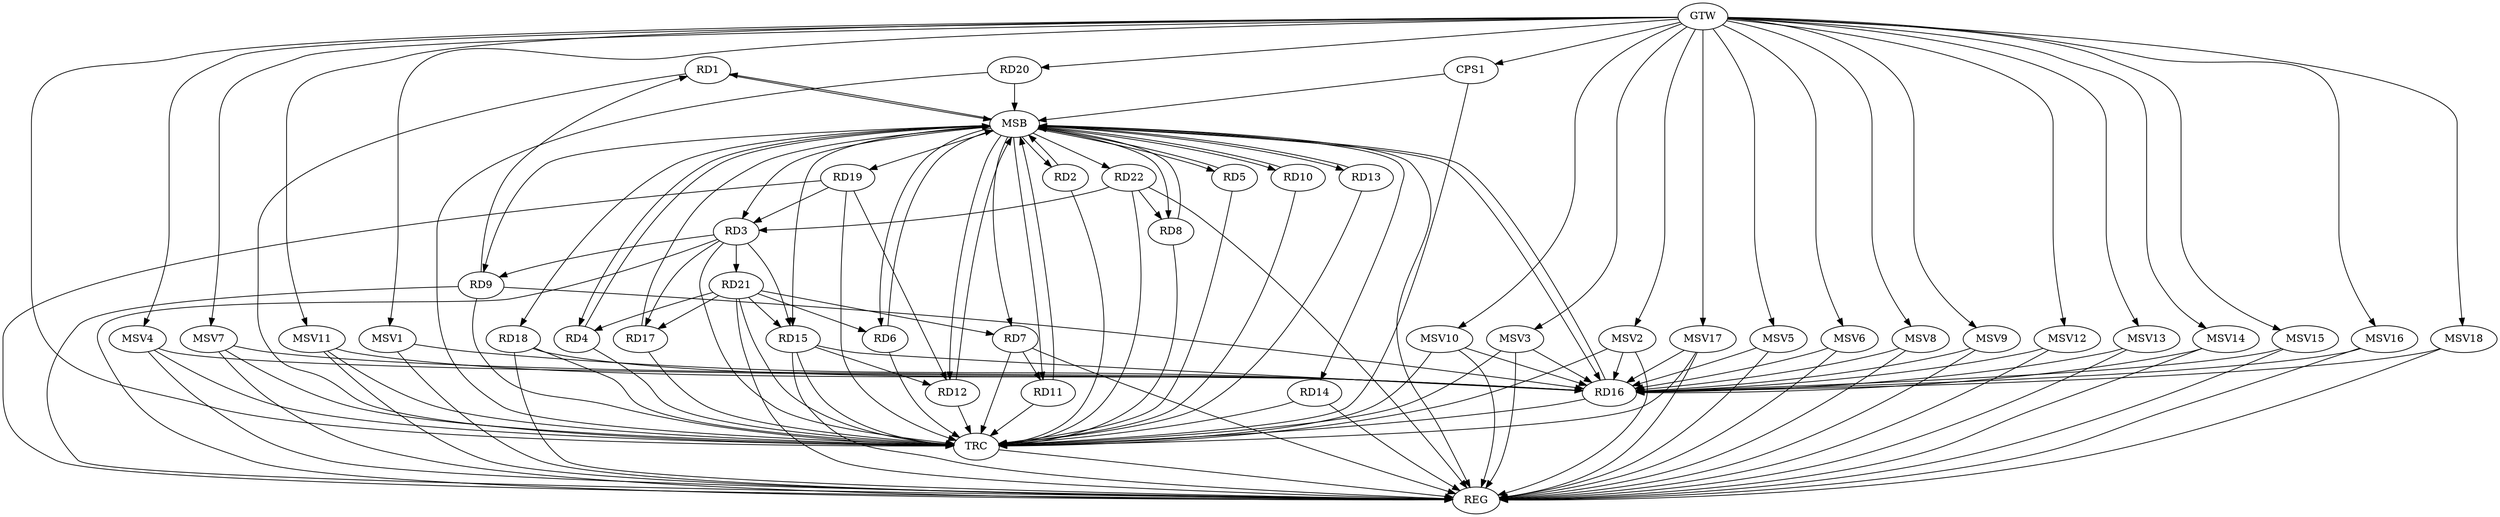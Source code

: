 strict digraph G {
  RD1 [ label="RD1" ];
  RD2 [ label="RD2" ];
  RD3 [ label="RD3" ];
  RD4 [ label="RD4" ];
  RD5 [ label="RD5" ];
  RD6 [ label="RD6" ];
  RD7 [ label="RD7" ];
  RD8 [ label="RD8" ];
  RD9 [ label="RD9" ];
  RD10 [ label="RD10" ];
  RD11 [ label="RD11" ];
  RD12 [ label="RD12" ];
  RD13 [ label="RD13" ];
  RD14 [ label="RD14" ];
  RD15 [ label="RD15" ];
  RD16 [ label="RD16" ];
  RD17 [ label="RD17" ];
  RD18 [ label="RD18" ];
  RD19 [ label="RD19" ];
  RD20 [ label="RD20" ];
  RD21 [ label="RD21" ];
  RD22 [ label="RD22" ];
  CPS1 [ label="CPS1" ];
  GTW [ label="GTW" ];
  REG [ label="REG" ];
  MSB [ label="MSB" ];
  TRC [ label="TRC" ];
  MSV1 [ label="MSV1" ];
  MSV2 [ label="MSV2" ];
  MSV3 [ label="MSV3" ];
  MSV4 [ label="MSV4" ];
  MSV5 [ label="MSV5" ];
  MSV6 [ label="MSV6" ];
  MSV7 [ label="MSV7" ];
  MSV8 [ label="MSV8" ];
  MSV9 [ label="MSV9" ];
  MSV10 [ label="MSV10" ];
  MSV11 [ label="MSV11" ];
  MSV12 [ label="MSV12" ];
  MSV13 [ label="MSV13" ];
  MSV14 [ label="MSV14" ];
  MSV15 [ label="MSV15" ];
  MSV16 [ label="MSV16" ];
  MSV17 [ label="MSV17" ];
  MSV18 [ label="MSV18" ];
  RD9 -> RD1;
  RD3 -> RD9;
  RD3 -> RD15;
  RD3 -> RD17;
  RD19 -> RD3;
  RD3 -> RD21;
  RD22 -> RD3;
  RD21 -> RD4;
  RD21 -> RD6;
  RD7 -> RD11;
  RD21 -> RD7;
  RD22 -> RD8;
  RD9 -> RD16;
  RD15 -> RD12;
  RD19 -> RD12;
  RD15 -> RD16;
  RD21 -> RD15;
  RD18 -> RD16;
  RD21 -> RD17;
  GTW -> RD20;
  GTW -> CPS1;
  RD3 -> REG;
  RD7 -> REG;
  RD9 -> REG;
  RD14 -> REG;
  RD15 -> REG;
  RD18 -> REG;
  RD19 -> REG;
  RD21 -> REG;
  RD22 -> REG;
  RD1 -> MSB;
  MSB -> RD10;
  MSB -> RD12;
  MSB -> RD16;
  MSB -> REG;
  RD2 -> MSB;
  MSB -> RD22;
  RD4 -> MSB;
  MSB -> RD7;
  RD5 -> MSB;
  MSB -> RD2;
  MSB -> RD6;
  MSB -> RD13;
  MSB -> RD15;
  RD6 -> MSB;
  MSB -> RD1;
  RD8 -> MSB;
  RD10 -> MSB;
  MSB -> RD3;
  MSB -> RD8;
  RD11 -> MSB;
  RD12 -> MSB;
  MSB -> RD4;
  RD13 -> MSB;
  MSB -> RD9;
  MSB -> RD14;
  RD16 -> MSB;
  MSB -> RD5;
  MSB -> RD11;
  MSB -> RD18;
  RD17 -> MSB;
  RD20 -> MSB;
  CPS1 -> MSB;
  MSB -> RD19;
  RD1 -> TRC;
  RD2 -> TRC;
  RD3 -> TRC;
  RD4 -> TRC;
  RD5 -> TRC;
  RD6 -> TRC;
  RD7 -> TRC;
  RD8 -> TRC;
  RD9 -> TRC;
  RD10 -> TRC;
  RD11 -> TRC;
  RD12 -> TRC;
  RD13 -> TRC;
  RD14 -> TRC;
  RD15 -> TRC;
  RD16 -> TRC;
  RD17 -> TRC;
  RD18 -> TRC;
  RD19 -> TRC;
  RD20 -> TRC;
  RD21 -> TRC;
  RD22 -> TRC;
  CPS1 -> TRC;
  GTW -> TRC;
  TRC -> REG;
  MSV1 -> RD16;
  MSV2 -> RD16;
  MSV3 -> RD16;
  MSV4 -> RD16;
  GTW -> MSV1;
  MSV1 -> REG;
  GTW -> MSV2;
  MSV2 -> REG;
  MSV2 -> TRC;
  GTW -> MSV3;
  MSV3 -> REG;
  MSV3 -> TRC;
  GTW -> MSV4;
  MSV4 -> REG;
  MSV4 -> TRC;
  MSV5 -> RD16;
  MSV6 -> RD16;
  GTW -> MSV5;
  MSV5 -> REG;
  GTW -> MSV6;
  MSV6 -> REG;
  MSV7 -> RD16;
  MSV8 -> RD16;
  GTW -> MSV7;
  MSV7 -> REG;
  MSV7 -> TRC;
  GTW -> MSV8;
  MSV8 -> REG;
  MSV9 -> RD16;
  GTW -> MSV9;
  MSV9 -> REG;
  MSV10 -> RD16;
  GTW -> MSV10;
  MSV10 -> REG;
  MSV10 -> TRC;
  MSV11 -> RD16;
  GTW -> MSV11;
  MSV11 -> REG;
  MSV11 -> TRC;
  MSV12 -> RD16;
  GTW -> MSV12;
  MSV12 -> REG;
  MSV13 -> RD16;
  GTW -> MSV13;
  MSV13 -> REG;
  MSV14 -> RD16;
  GTW -> MSV14;
  MSV14 -> REG;
  MSV15 -> RD16;
  GTW -> MSV15;
  MSV15 -> REG;
  MSV16 -> RD16;
  MSV17 -> RD16;
  MSV18 -> RD16;
  GTW -> MSV16;
  MSV16 -> REG;
  GTW -> MSV17;
  MSV17 -> REG;
  MSV17 -> TRC;
  GTW -> MSV18;
  MSV18 -> REG;
}
